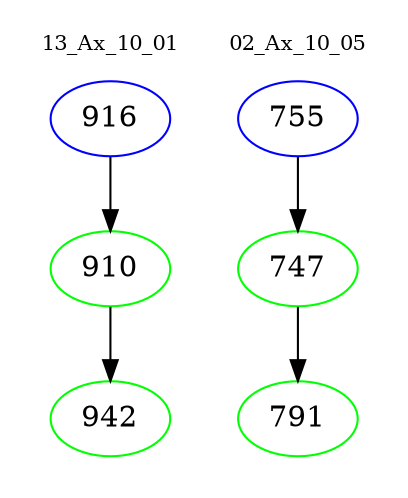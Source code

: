 digraph{
subgraph cluster_0 {
color = white
label = "13_Ax_10_01";
fontsize=10;
T0_916 [label="916", color="blue"]
T0_916 -> T0_910 [color="black"]
T0_910 [label="910", color="green"]
T0_910 -> T0_942 [color="black"]
T0_942 [label="942", color="green"]
}
subgraph cluster_1 {
color = white
label = "02_Ax_10_05";
fontsize=10;
T1_755 [label="755", color="blue"]
T1_755 -> T1_747 [color="black"]
T1_747 [label="747", color="green"]
T1_747 -> T1_791 [color="black"]
T1_791 [label="791", color="green"]
}
}
